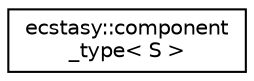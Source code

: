 digraph "Graphical Class Hierarchy"
{
 // LATEX_PDF_SIZE
  edge [fontname="Helvetica",fontsize="10",labelfontname="Helvetica",labelfontsize="10"];
  node [fontname="Helvetica",fontsize="10",shape=record];
  rankdir="LR";
  Node0 [label="ecstasy::component\l_type\< S \>",height=0.2,width=0.4,color="black", fillcolor="white", style="filled",URL="$structecstasy_1_1component__type_3_01_s_01_4.html",tooltip="Get the component type of the given type."];
}
